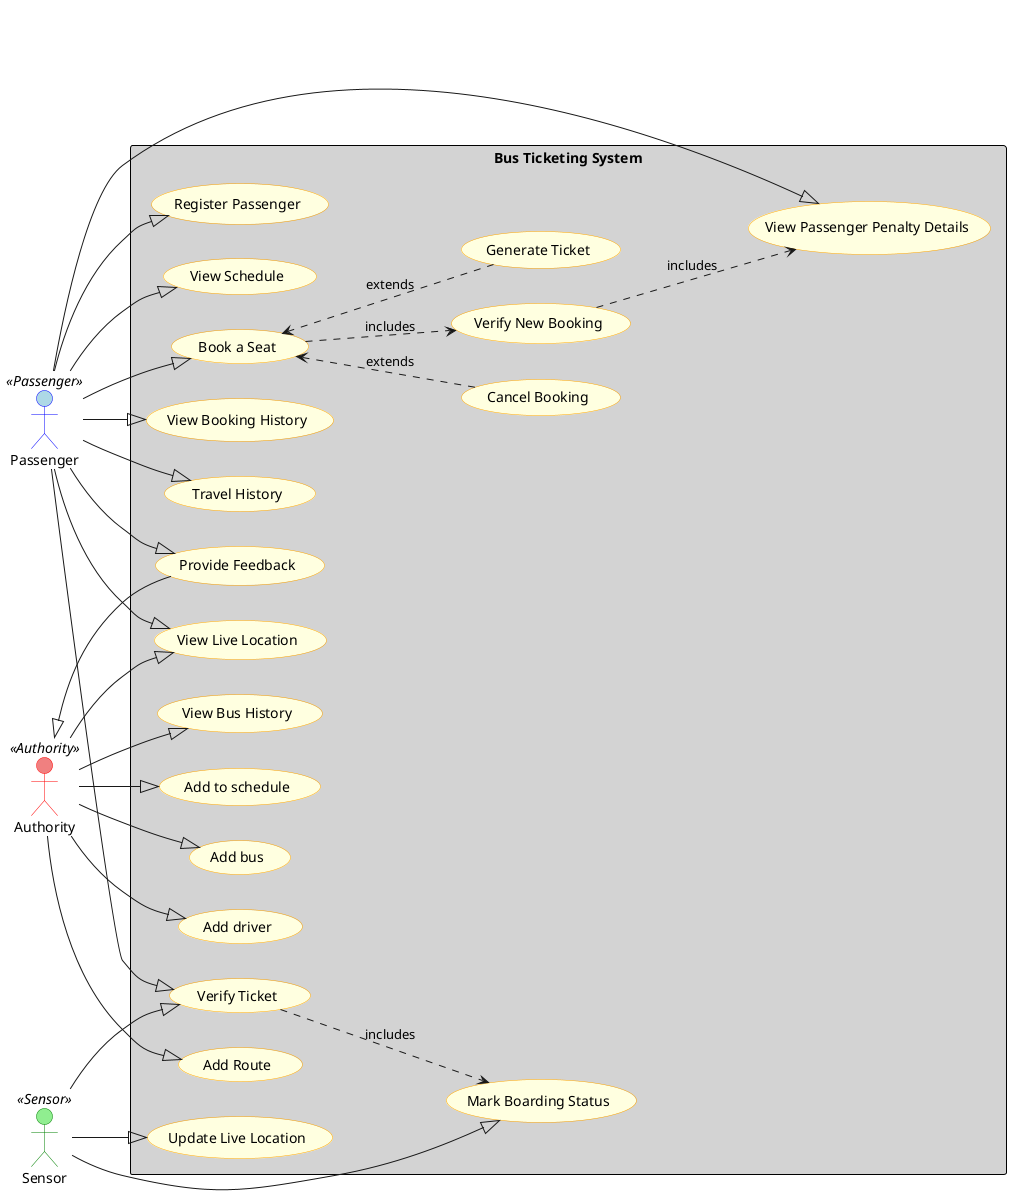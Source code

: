 @startuml
left to right direction

skinparam actor {
  BackgroundColor<<Passenger>> LightBlue
  BorderColor<<Passenger>> Blue
  BackgroundColor<<Sensor>> LightGreen
  BorderColor<<Sensor>> Green
  BackgroundColor<<Authority>> LightCoral
  BorderColor<<Authority>> Red
}

skinparam usecase {
  BackgroundColor LightYellow
  BorderColor Orange
}

skinparam rectangle {
  BackgroundColor LightGray
  BorderColor Black
}

skinparam association {
  LineColor DarkBlue
  ArrowColor DarkBlue
}

skinparam dependency {
  LineColor DarkGreen
  LineStyle dotted
  ArrowColor DarkGreen
}

actor Passenger <<Passenger>>
actor Sensor <<Sensor>>
actor Authority <<Authority>>

rectangle "Bus Ticketing System" {
  (Register Passenger) as register
  (View Schedule) as view_schedule
  (Book a Seat) as book
  (Cancel Booking) as cancel_booking
  (Verify New Booking) as verify_booking
  (Provide Feedback) as feedback
  (Generate Ticket) as generate_ticket
  (View Booking History) as Passenger_History
  (View Passenger Penalty Details) as user_penalties
  (Travel History) as last30days
  (View Live Location) as get_live_location
  (Update Live Location) as Update_live_location
  (Mark Boarding Status) as mark_board
  (Verify Ticket) as verify_ticket
  (View Bus History) as Bus_History
  (Add to schedule) as addtoschedule
  (Add bus) as addbus
  (Add driver) as adddriver
  (Add Route) as addroute
}

Passenger --|> register
Passenger --|> view_schedule
Passenger --|> book
Passenger --|> feedback
Passenger --|> Passenger_History
Passenger --|> user_penalties
Passenger --|> last30days
Passenger --|> verify_ticket
Passenger --|> get_live_location

Sensor --|> verify_ticket
Sensor --|> Update_live_location
Sensor --|> mark_board

Authority --|> get_live_location
Authority --|> Bus_History
Authority --|> addtoschedule
Authority --|> addbus
Authority --|> adddriver
Authority --|> addroute
Authority <|-- feedback

book ..> verify_booking : includes
book <.. generate_ticket : extends
verify_booking ..> user_penalties : includes
book <.. cancel_booking : extends
verify_ticket ..> mark_board : includes

@enduml
